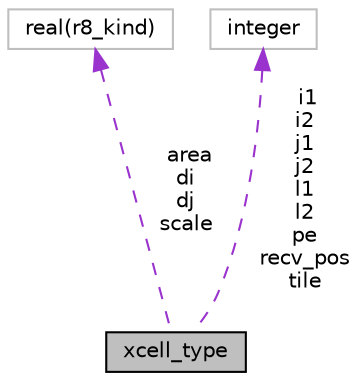 digraph "xcell_type"
{
 // INTERACTIVE_SVG=YES
 // LATEX_PDF_SIZE
  edge [fontname="Helvetica",fontsize="10",labelfontname="Helvetica",labelfontsize="10"];
  node [fontname="Helvetica",fontsize="10",shape=record];
  Node1 [label="xcell_type",height=0.2,width=0.4,color="black", fillcolor="grey75", style="filled", fontcolor="black",tooltip="Private type for cell indices and data in the exchange grid."];
  Node2 -> Node1 [dir="back",color="darkorchid3",fontsize="10",style="dashed",label=" area\ndi\ndj\nscale" ,fontname="Helvetica"];
  Node2 [label="real(r8_kind)",height=0.2,width=0.4,color="grey75", fillcolor="white", style="filled",tooltip=" "];
  Node3 -> Node1 [dir="back",color="darkorchid3",fontsize="10",style="dashed",label=" i1\ni2\nj1\nj2\nl1\nl2\npe\nrecv_pos\ntile" ,fontname="Helvetica"];
  Node3 [label="integer",height=0.2,width=0.4,color="grey75", fillcolor="white", style="filled",tooltip=" "];
}
